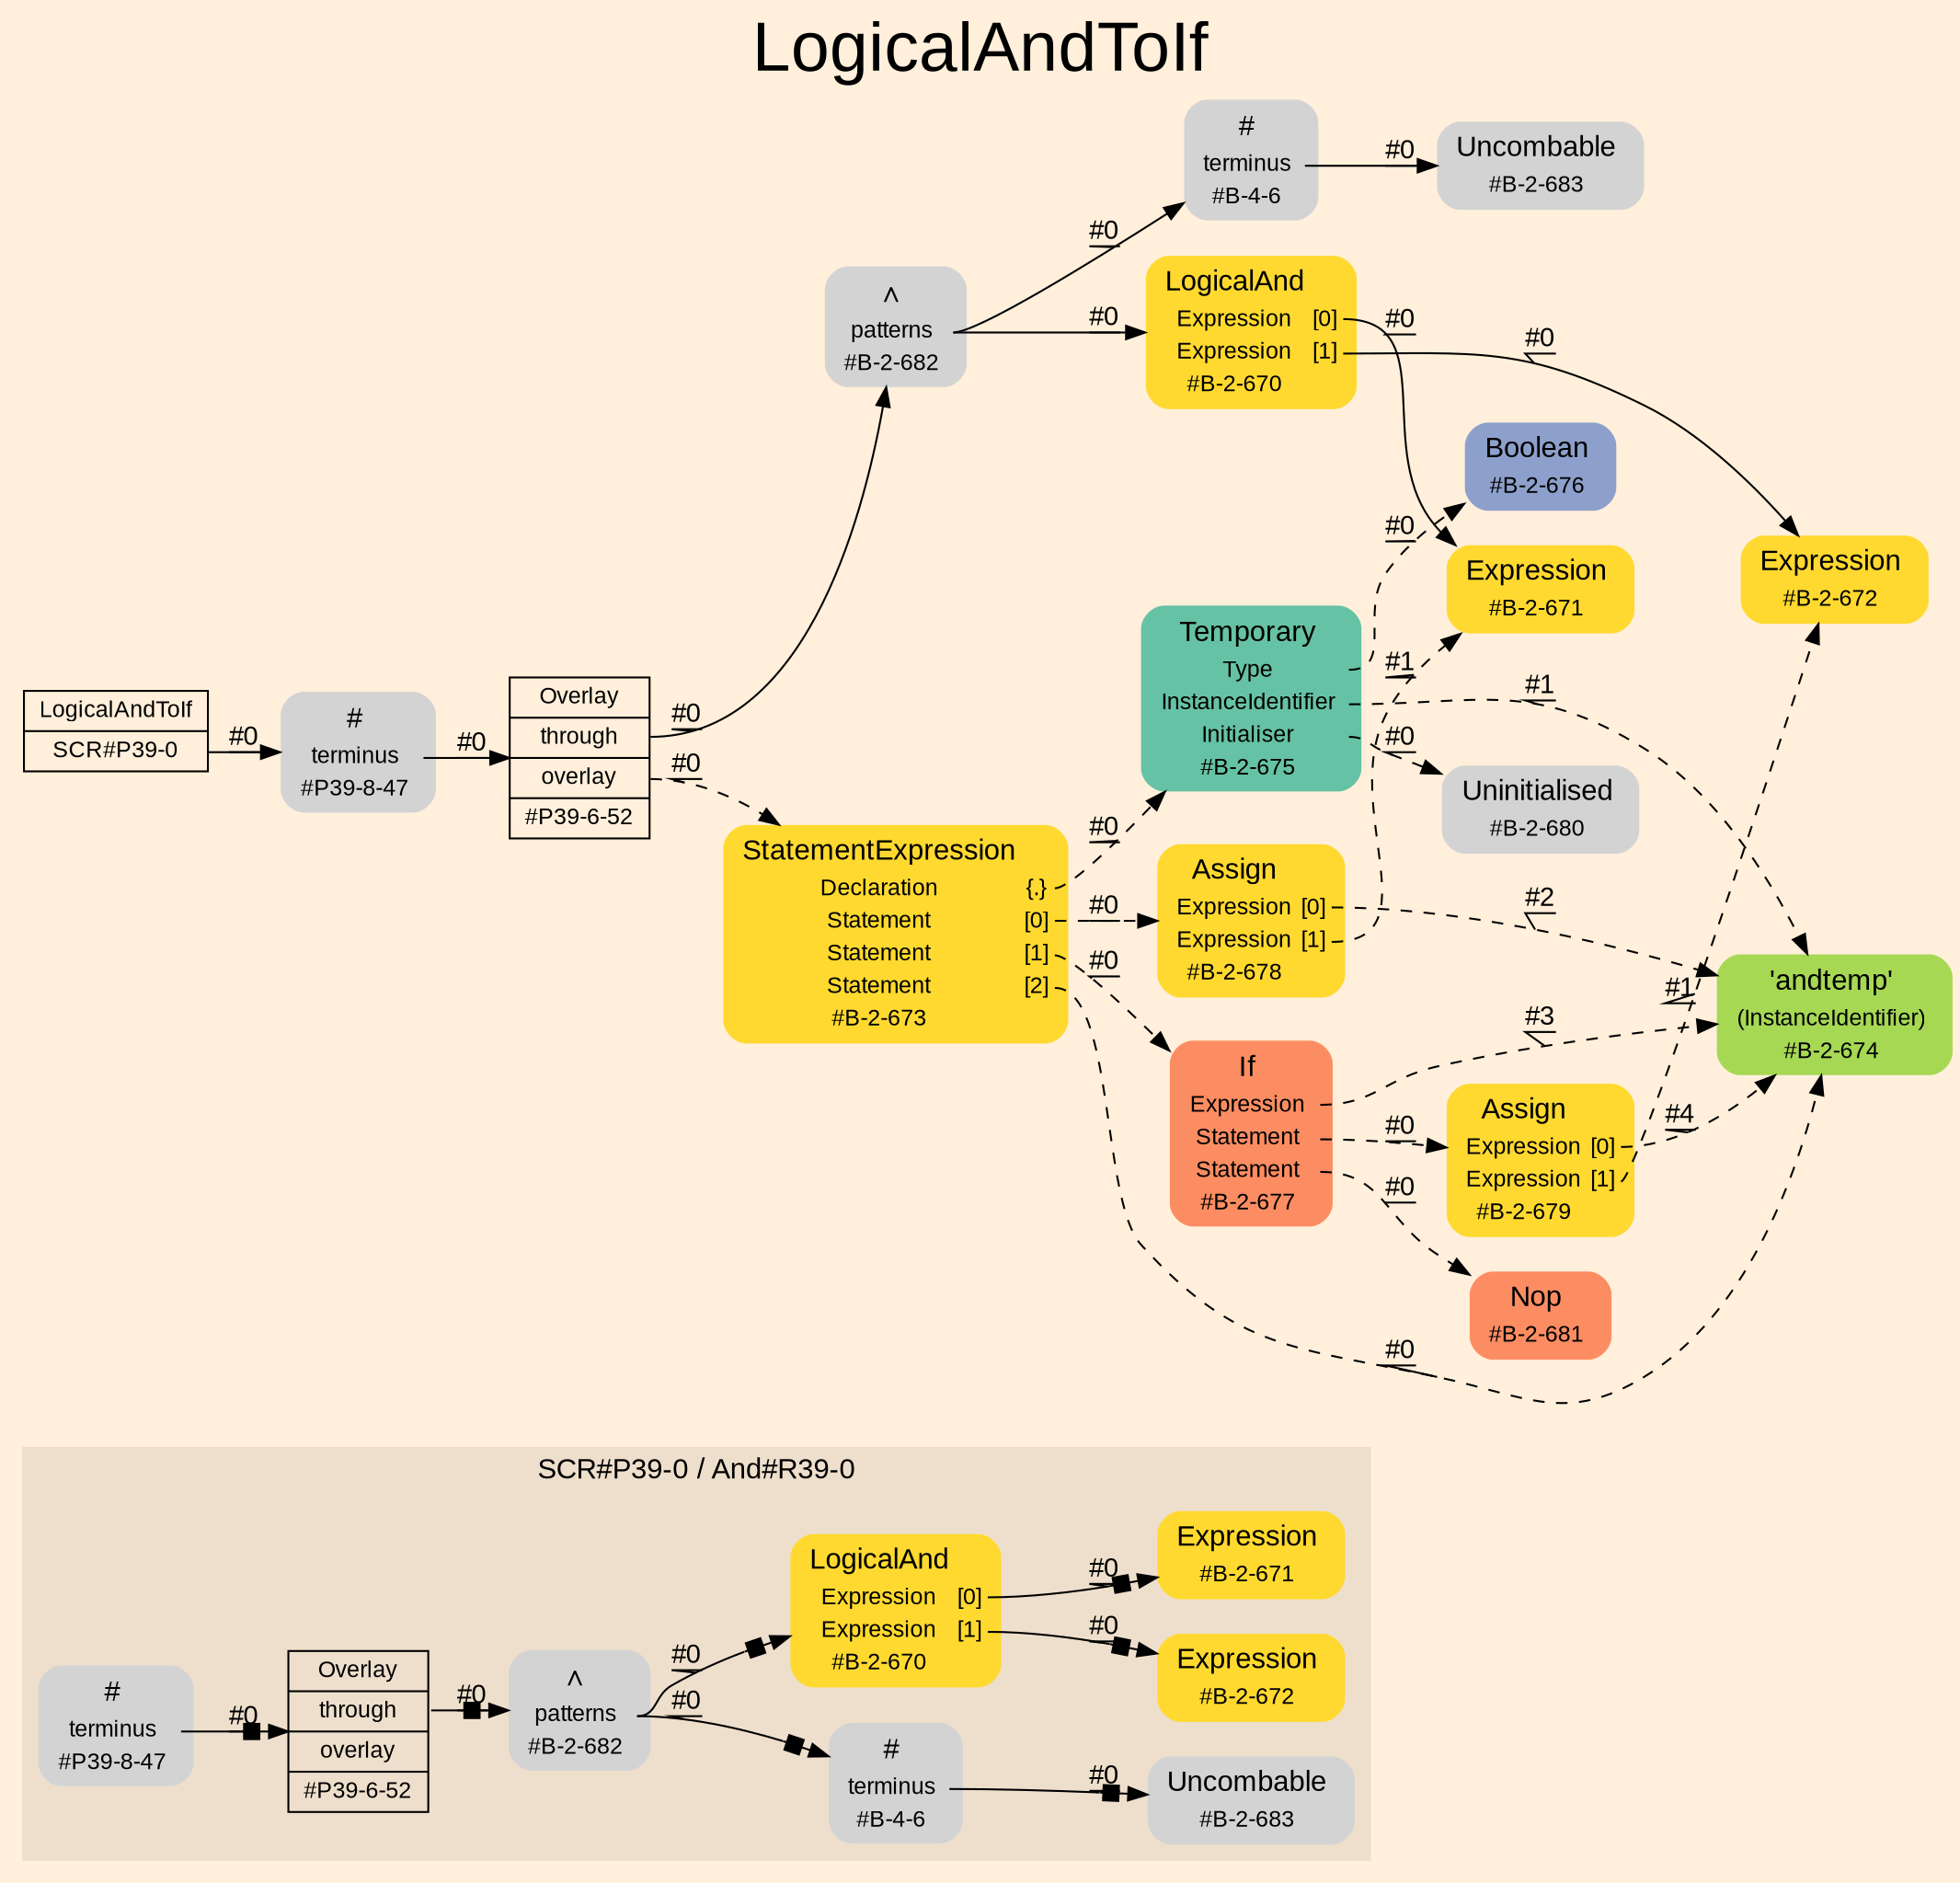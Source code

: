 digraph "LogicalAndToIf" {
label = "LogicalAndToIf"
labelloc = t
fontsize = "36"
graph [
    rankdir = "LR"
    ranksep = 0.3
    bgcolor = antiquewhite1
    color = black
    fontcolor = black
    fontname = "Arial"
];
node [
    fontname = "Arial"
];
edge [
    fontname = "Arial"
];

// -------------------- figure And#R39-0 --------------------
subgraph "clusterAnd#R39-0" {
    label = "SCR#P39-0 / And#R39-0"
    style = "filled"
    color = antiquewhite2
    fontsize = "15"
    "And#R39-0 / #B-2-683" [
        shape = "plaintext"
        label = <<TABLE BORDER="0" CELLBORDER="0" CELLSPACING="0">
         <TR><TD><FONT POINT-SIZE="15.0">Uncombable</FONT></TD><TD></TD></TR>
         <TR><TD>#B-2-683</TD><TD PORT="port0"></TD></TR>
        </TABLE>>
        style = "rounded,filled"
        fontsize = "12"
    ];
    
    "And#R39-0 / #B-2-672" [
        shape = "plaintext"
        fillcolor = "/set28/6"
        label = <<TABLE BORDER="0" CELLBORDER="0" CELLSPACING="0">
         <TR><TD><FONT POINT-SIZE="15.0">Expression</FONT></TD><TD></TD></TR>
         <TR><TD>#B-2-672</TD><TD PORT="port0"></TD></TR>
        </TABLE>>
        style = "rounded,filled"
        fontsize = "12"
    ];
    
    "And#R39-0 / #P39-6-52" [
        shape = "record"
        fillcolor = antiquewhite2
        label = "<fixed> Overlay | <port0> through | <port1> overlay | <port2> #P39-6-52"
        style = "filled"
        fontsize = "12"
        color = black
        fontcolor = black
    ];
    
    "And#R39-0 / #B-4-6" [
        shape = "plaintext"
        label = <<TABLE BORDER="0" CELLBORDER="0" CELLSPACING="0">
         <TR><TD><FONT POINT-SIZE="15.0">#</FONT></TD><TD></TD></TR>
         <TR><TD>terminus</TD><TD PORT="port0"></TD></TR>
         <TR><TD>#B-4-6</TD><TD PORT="port1"></TD></TR>
        </TABLE>>
        style = "rounded,filled"
        fontsize = "12"
    ];
    
    "And#R39-0 / #P39-8-47" [
        shape = "plaintext"
        label = <<TABLE BORDER="0" CELLBORDER="0" CELLSPACING="0">
         <TR><TD><FONT POINT-SIZE="15.0">#</FONT></TD><TD></TD></TR>
         <TR><TD>terminus</TD><TD PORT="port0"></TD></TR>
         <TR><TD>#P39-8-47</TD><TD PORT="port1"></TD></TR>
        </TABLE>>
        style = "rounded,filled"
        fontsize = "12"
    ];
    
    "And#R39-0 / #B-2-682" [
        shape = "plaintext"
        label = <<TABLE BORDER="0" CELLBORDER="0" CELLSPACING="0">
         <TR><TD><FONT POINT-SIZE="15.0">∧</FONT></TD><TD></TD></TR>
         <TR><TD>patterns</TD><TD PORT="port0"></TD></TR>
         <TR><TD>#B-2-682</TD><TD PORT="port1"></TD></TR>
        </TABLE>>
        style = "rounded,filled"
        fontsize = "12"
    ];
    
    "And#R39-0 / #B-2-670" [
        shape = "plaintext"
        fillcolor = "/set28/6"
        label = <<TABLE BORDER="0" CELLBORDER="0" CELLSPACING="0">
         <TR><TD><FONT POINT-SIZE="15.0">LogicalAnd</FONT></TD><TD></TD></TR>
         <TR><TD>Expression</TD><TD PORT="port0">[0]</TD></TR>
         <TR><TD>Expression</TD><TD PORT="port1">[1]</TD></TR>
         <TR><TD>#B-2-670</TD><TD PORT="port2"></TD></TR>
        </TABLE>>
        style = "rounded,filled"
        fontsize = "12"
    ];
    
    "And#R39-0 / #B-2-671" [
        shape = "plaintext"
        fillcolor = "/set28/6"
        label = <<TABLE BORDER="0" CELLBORDER="0" CELLSPACING="0">
         <TR><TD><FONT POINT-SIZE="15.0">Expression</FONT></TD><TD></TD></TR>
         <TR><TD>#B-2-671</TD><TD PORT="port0"></TD></TR>
        </TABLE>>
        style = "rounded,filled"
        fontsize = "12"
    ];
    
}


// -------------------- transformation figure --------------------
"CR#P39-0" [
    shape = "record"
    fillcolor = antiquewhite1
    label = "<fixed> LogicalAndToIf | <port0> SCR#P39-0"
    style = "filled"
    fontsize = "12"
    color = black
    fontcolor = black
];

"#P39-8-47" [
    shape = "plaintext"
    label = <<TABLE BORDER="0" CELLBORDER="0" CELLSPACING="0">
     <TR><TD><FONT POINT-SIZE="15.0">#</FONT></TD><TD></TD></TR>
     <TR><TD>terminus</TD><TD PORT="port0"></TD></TR>
     <TR><TD>#P39-8-47</TD><TD PORT="port1"></TD></TR>
    </TABLE>>
    style = "rounded,filled"
    fontsize = "12"
];

"#P39-6-52" [
    shape = "record"
    fillcolor = antiquewhite1
    label = "<fixed> Overlay | <port0> through | <port1> overlay | <port2> #P39-6-52"
    style = "filled"
    fontsize = "12"
    color = black
    fontcolor = black
];

"#B-2-682" [
    shape = "plaintext"
    label = <<TABLE BORDER="0" CELLBORDER="0" CELLSPACING="0">
     <TR><TD><FONT POINT-SIZE="15.0">∧</FONT></TD><TD></TD></TR>
     <TR><TD>patterns</TD><TD PORT="port0"></TD></TR>
     <TR><TD>#B-2-682</TD><TD PORT="port1"></TD></TR>
    </TABLE>>
    style = "rounded,filled"
    fontsize = "12"
];

"#B-2-670" [
    shape = "plaintext"
    fillcolor = "/set28/6"
    label = <<TABLE BORDER="0" CELLBORDER="0" CELLSPACING="0">
     <TR><TD><FONT POINT-SIZE="15.0">LogicalAnd</FONT></TD><TD></TD></TR>
     <TR><TD>Expression</TD><TD PORT="port0">[0]</TD></TR>
     <TR><TD>Expression</TD><TD PORT="port1">[1]</TD></TR>
     <TR><TD>#B-2-670</TD><TD PORT="port2"></TD></TR>
    </TABLE>>
    style = "rounded,filled"
    fontsize = "12"
];

"#B-2-671" [
    shape = "plaintext"
    fillcolor = "/set28/6"
    label = <<TABLE BORDER="0" CELLBORDER="0" CELLSPACING="0">
     <TR><TD><FONT POINT-SIZE="15.0">Expression</FONT></TD><TD></TD></TR>
     <TR><TD>#B-2-671</TD><TD PORT="port0"></TD></TR>
    </TABLE>>
    style = "rounded,filled"
    fontsize = "12"
];

"#B-2-672" [
    shape = "plaintext"
    fillcolor = "/set28/6"
    label = <<TABLE BORDER="0" CELLBORDER="0" CELLSPACING="0">
     <TR><TD><FONT POINT-SIZE="15.0">Expression</FONT></TD><TD></TD></TR>
     <TR><TD>#B-2-672</TD><TD PORT="port0"></TD></TR>
    </TABLE>>
    style = "rounded,filled"
    fontsize = "12"
];

"#B-4-6" [
    shape = "plaintext"
    label = <<TABLE BORDER="0" CELLBORDER="0" CELLSPACING="0">
     <TR><TD><FONT POINT-SIZE="15.0">#</FONT></TD><TD></TD></TR>
     <TR><TD>terminus</TD><TD PORT="port0"></TD></TR>
     <TR><TD>#B-4-6</TD><TD PORT="port1"></TD></TR>
    </TABLE>>
    style = "rounded,filled"
    fontsize = "12"
];

"#B-2-683" [
    shape = "plaintext"
    label = <<TABLE BORDER="0" CELLBORDER="0" CELLSPACING="0">
     <TR><TD><FONT POINT-SIZE="15.0">Uncombable</FONT></TD><TD></TD></TR>
     <TR><TD>#B-2-683</TD><TD PORT="port0"></TD></TR>
    </TABLE>>
    style = "rounded,filled"
    fontsize = "12"
];

"#B-2-673" [
    shape = "plaintext"
    fillcolor = "/set28/6"
    label = <<TABLE BORDER="0" CELLBORDER="0" CELLSPACING="0">
     <TR><TD><FONT POINT-SIZE="15.0">StatementExpression</FONT></TD><TD></TD></TR>
     <TR><TD>Declaration</TD><TD PORT="port0">{.}</TD></TR>
     <TR><TD>Statement</TD><TD PORT="port1">[0]</TD></TR>
     <TR><TD>Statement</TD><TD PORT="port2">[1]</TD></TR>
     <TR><TD>Statement</TD><TD PORT="port3">[2]</TD></TR>
     <TR><TD>#B-2-673</TD><TD PORT="port4"></TD></TR>
    </TABLE>>
    style = "rounded,filled"
    fontsize = "12"
];

"#B-2-675" [
    shape = "plaintext"
    fillcolor = "/set28/1"
    label = <<TABLE BORDER="0" CELLBORDER="0" CELLSPACING="0">
     <TR><TD><FONT POINT-SIZE="15.0">Temporary</FONT></TD><TD></TD></TR>
     <TR><TD>Type</TD><TD PORT="port0"></TD></TR>
     <TR><TD>InstanceIdentifier</TD><TD PORT="port1"></TD></TR>
     <TR><TD>Initialiser</TD><TD PORT="port2"></TD></TR>
     <TR><TD>#B-2-675</TD><TD PORT="port3"></TD></TR>
    </TABLE>>
    style = "rounded,filled"
    fontsize = "12"
];

"#B-2-676" [
    shape = "plaintext"
    fillcolor = "/set28/3"
    label = <<TABLE BORDER="0" CELLBORDER="0" CELLSPACING="0">
     <TR><TD><FONT POINT-SIZE="15.0">Boolean</FONT></TD><TD></TD></TR>
     <TR><TD>#B-2-676</TD><TD PORT="port0"></TD></TR>
    </TABLE>>
    style = "rounded,filled"
    fontsize = "12"
];

"#B-2-674" [
    shape = "plaintext"
    fillcolor = "/set28/5"
    label = <<TABLE BORDER="0" CELLBORDER="0" CELLSPACING="0">
     <TR><TD><FONT POINT-SIZE="15.0">'andtemp'</FONT></TD><TD></TD></TR>
     <TR><TD>(InstanceIdentifier)</TD><TD PORT="port0"></TD></TR>
     <TR><TD>#B-2-674</TD><TD PORT="port1"></TD></TR>
    </TABLE>>
    style = "rounded,filled"
    fontsize = "12"
];

"#B-2-680" [
    shape = "plaintext"
    label = <<TABLE BORDER="0" CELLBORDER="0" CELLSPACING="0">
     <TR><TD><FONT POINT-SIZE="15.0">Uninitialised</FONT></TD><TD></TD></TR>
     <TR><TD>#B-2-680</TD><TD PORT="port0"></TD></TR>
    </TABLE>>
    style = "rounded,filled"
    fontsize = "12"
];

"#B-2-678" [
    shape = "plaintext"
    fillcolor = "/set28/6"
    label = <<TABLE BORDER="0" CELLBORDER="0" CELLSPACING="0">
     <TR><TD><FONT POINT-SIZE="15.0">Assign</FONT></TD><TD></TD></TR>
     <TR><TD>Expression</TD><TD PORT="port0">[0]</TD></TR>
     <TR><TD>Expression</TD><TD PORT="port1">[1]</TD></TR>
     <TR><TD>#B-2-678</TD><TD PORT="port2"></TD></TR>
    </TABLE>>
    style = "rounded,filled"
    fontsize = "12"
];

"#B-2-677" [
    shape = "plaintext"
    fillcolor = "/set28/2"
    label = <<TABLE BORDER="0" CELLBORDER="0" CELLSPACING="0">
     <TR><TD><FONT POINT-SIZE="15.0">If</FONT></TD><TD></TD></TR>
     <TR><TD>Expression</TD><TD PORT="port0"></TD></TR>
     <TR><TD>Statement</TD><TD PORT="port1"></TD></TR>
     <TR><TD>Statement</TD><TD PORT="port2"></TD></TR>
     <TR><TD>#B-2-677</TD><TD PORT="port3"></TD></TR>
    </TABLE>>
    style = "rounded,filled"
    fontsize = "12"
];

"#B-2-679" [
    shape = "plaintext"
    fillcolor = "/set28/6"
    label = <<TABLE BORDER="0" CELLBORDER="0" CELLSPACING="0">
     <TR><TD><FONT POINT-SIZE="15.0">Assign</FONT></TD><TD></TD></TR>
     <TR><TD>Expression</TD><TD PORT="port0">[0]</TD></TR>
     <TR><TD>Expression</TD><TD PORT="port1">[1]</TD></TR>
     <TR><TD>#B-2-679</TD><TD PORT="port2"></TD></TR>
    </TABLE>>
    style = "rounded,filled"
    fontsize = "12"
];

"#B-2-681" [
    shape = "plaintext"
    fillcolor = "/set28/2"
    label = <<TABLE BORDER="0" CELLBORDER="0" CELLSPACING="0">
     <TR><TD><FONT POINT-SIZE="15.0">Nop</FONT></TD><TD></TD></TR>
     <TR><TD>#B-2-681</TD><TD PORT="port0"></TD></TR>
    </TABLE>>
    style = "rounded,filled"
    fontsize = "12"
];


// -------------------- links --------------------
// links for block CR#P39-0
"CR#P39-0":port0 -> "#P39-8-47" [
    style="solid"
    label = "#0"
    decorate = true
    color = black
    fontcolor = black
];

// links for block #P39-8-47
"#P39-8-47":port0 -> "#P39-6-52" [
    style="solid"
    label = "#0"
    decorate = true
    color = black
    fontcolor = black
];

// links for block #P39-6-52
"#P39-6-52":port0 -> "#B-2-682" [
    style="solid"
    label = "#0"
    decorate = true
    color = black
    fontcolor = black
];

"#P39-6-52":port1 -> "#B-2-673" [
    style="dashed"
    label = "#0"
    decorate = true
    color = black
    fontcolor = black
];

// links for block #B-2-682
"#B-2-682":port0 -> "#B-2-670" [
    style="solid"
    label = "#0"
    decorate = true
    color = black
    fontcolor = black
];

"#B-2-682":port0 -> "#B-4-6" [
    style="solid"
    label = "#0"
    decorate = true
    color = black
    fontcolor = black
];

// links for block #B-2-670
"#B-2-670":port0 -> "#B-2-671" [
    style="solid"
    label = "#0"
    decorate = true
    color = black
    fontcolor = black
];

"#B-2-670":port1 -> "#B-2-672" [
    style="solid"
    label = "#0"
    decorate = true
    color = black
    fontcolor = black
];

// links for block #B-2-671
// links for block #B-2-672
// links for block #B-4-6
"#B-4-6":port0 -> "#B-2-683" [
    style="solid"
    label = "#0"
    decorate = true
    color = black
    fontcolor = black
];

// links for block #B-2-683
// links for block #B-2-673
"#B-2-673":port0 -> "#B-2-675" [
    style="dashed"
    label = "#0"
    decorate = true
    color = black
    fontcolor = black
];

"#B-2-673":port1 -> "#B-2-678" [
    style="dashed"
    label = "#0"
    decorate = true
    color = black
    fontcolor = black
];

"#B-2-673":port2 -> "#B-2-677" [
    style="dashed"
    label = "#0"
    decorate = true
    color = black
    fontcolor = black
];

"#B-2-673":port3 -> "#B-2-674" [
    style="dashed"
    label = "#0"
    decorate = true
    color = black
    fontcolor = black
];

// links for block #B-2-675
"#B-2-675":port0 -> "#B-2-676" [
    style="dashed"
    label = "#0"
    decorate = true
    color = black
    fontcolor = black
];

"#B-2-675":port1 -> "#B-2-674" [
    style="dashed"
    label = "#1"
    decorate = true
    color = black
    fontcolor = black
];

"#B-2-675":port2 -> "#B-2-680" [
    style="dashed"
    label = "#0"
    decorate = true
    color = black
    fontcolor = black
];

// links for block #B-2-676
// links for block #B-2-674
// links for block #B-2-680
// links for block #B-2-678
"#B-2-678":port0 -> "#B-2-674" [
    style="dashed"
    label = "#2"
    decorate = true
    color = black
    fontcolor = black
];

"#B-2-678":port1 -> "#B-2-671" [
    style="dashed"
    label = "#1"
    decorate = true
    color = black
    fontcolor = black
];

// links for block #B-2-677
"#B-2-677":port0 -> "#B-2-674" [
    style="dashed"
    label = "#3"
    decorate = true
    color = black
    fontcolor = black
];

"#B-2-677":port1 -> "#B-2-679" [
    style="dashed"
    label = "#0"
    decorate = true
    color = black
    fontcolor = black
];

"#B-2-677":port2 -> "#B-2-681" [
    style="dashed"
    label = "#0"
    decorate = true
    color = black
    fontcolor = black
];

// links for block #B-2-679
"#B-2-679":port0 -> "#B-2-674" [
    style="dashed"
    label = "#4"
    decorate = true
    color = black
    fontcolor = black
];

"#B-2-679":port1 -> "#B-2-672" [
    style="dashed"
    label = "#1"
    decorate = true
    color = black
    fontcolor = black
];

// links for block #B-2-681
// links for block And#R39-0 / #B-2-683
// links for block And#R39-0 / #B-2-672
// links for block And#R39-0 / #P39-6-52
"And#R39-0 / #P39-6-52":port0 -> "And#R39-0 / #B-2-682" [
    style="solid"
    arrowhead="normalnonebox"
    label = "#0"
    decorate = true
    color = black
    fontcolor = black
];

// links for block And#R39-0 / #B-4-6
"And#R39-0 / #B-4-6":port0 -> "And#R39-0 / #B-2-683" [
    style="solid"
    arrowhead="normalnonebox"
    label = "#0"
    decorate = true
    color = black
    fontcolor = black
];

// links for block And#R39-0 / #P39-8-47
"And#R39-0 / #P39-8-47":port0 -> "And#R39-0 / #P39-6-52" [
    style="solid"
    arrowhead="normalnonebox"
    label = "#0"
    decorate = true
    color = black
    fontcolor = black
];

// links for block And#R39-0 / #B-2-682
"And#R39-0 / #B-2-682":port0 -> "And#R39-0 / #B-2-670" [
    style="solid"
    arrowhead="normalnonebox"
    label = "#0"
    decorate = true
    color = black
    fontcolor = black
];

"And#R39-0 / #B-2-682":port0 -> "And#R39-0 / #B-4-6" [
    style="solid"
    arrowhead="normalnonebox"
    label = "#0"
    decorate = true
    color = black
    fontcolor = black
];

// links for block And#R39-0 / #B-2-670
"And#R39-0 / #B-2-670":port0 -> "And#R39-0 / #B-2-671" [
    style="solid"
    arrowhead="normalnonebox"
    label = "#0"
    decorate = true
    color = black
    fontcolor = black
];

"And#R39-0 / #B-2-670":port1 -> "And#R39-0 / #B-2-672" [
    style="solid"
    arrowhead="normalnonebox"
    label = "#0"
    decorate = true
    color = black
    fontcolor = black
];

// links for block And#R39-0 / #B-2-671
}
